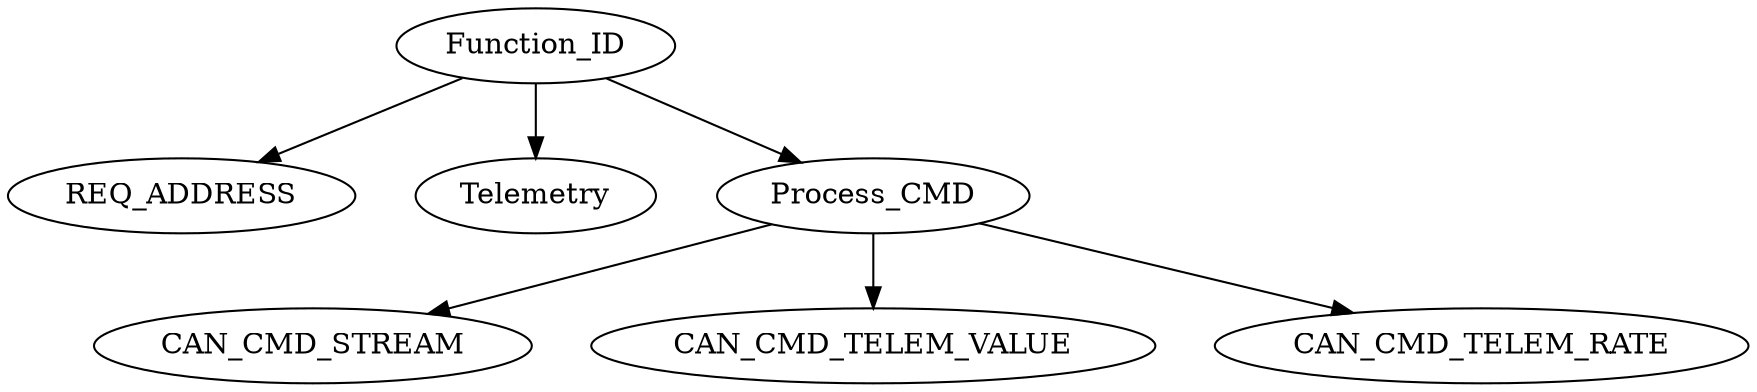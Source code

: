 digraph G {
    nodesep=0.4; //was 0.8
    ranksep=0.5;

    {node[style=invis,label=""]; cx_30;
    }
    {node[style=invis, label="", width=.1]; ocx_45; ocx_20;
    }

    Function_ID -> REQ_ADDRESS;
    Function_ID -> Telemetry;
    Function_ID -> Process_CMD;

    Process_CMD -> CAN_CMD_STREAM
    Process_CMD -> CAN_CMD_TELEM_VALUE
    Process_CMD -> CAN_CMD_TELEM_RATE
}
